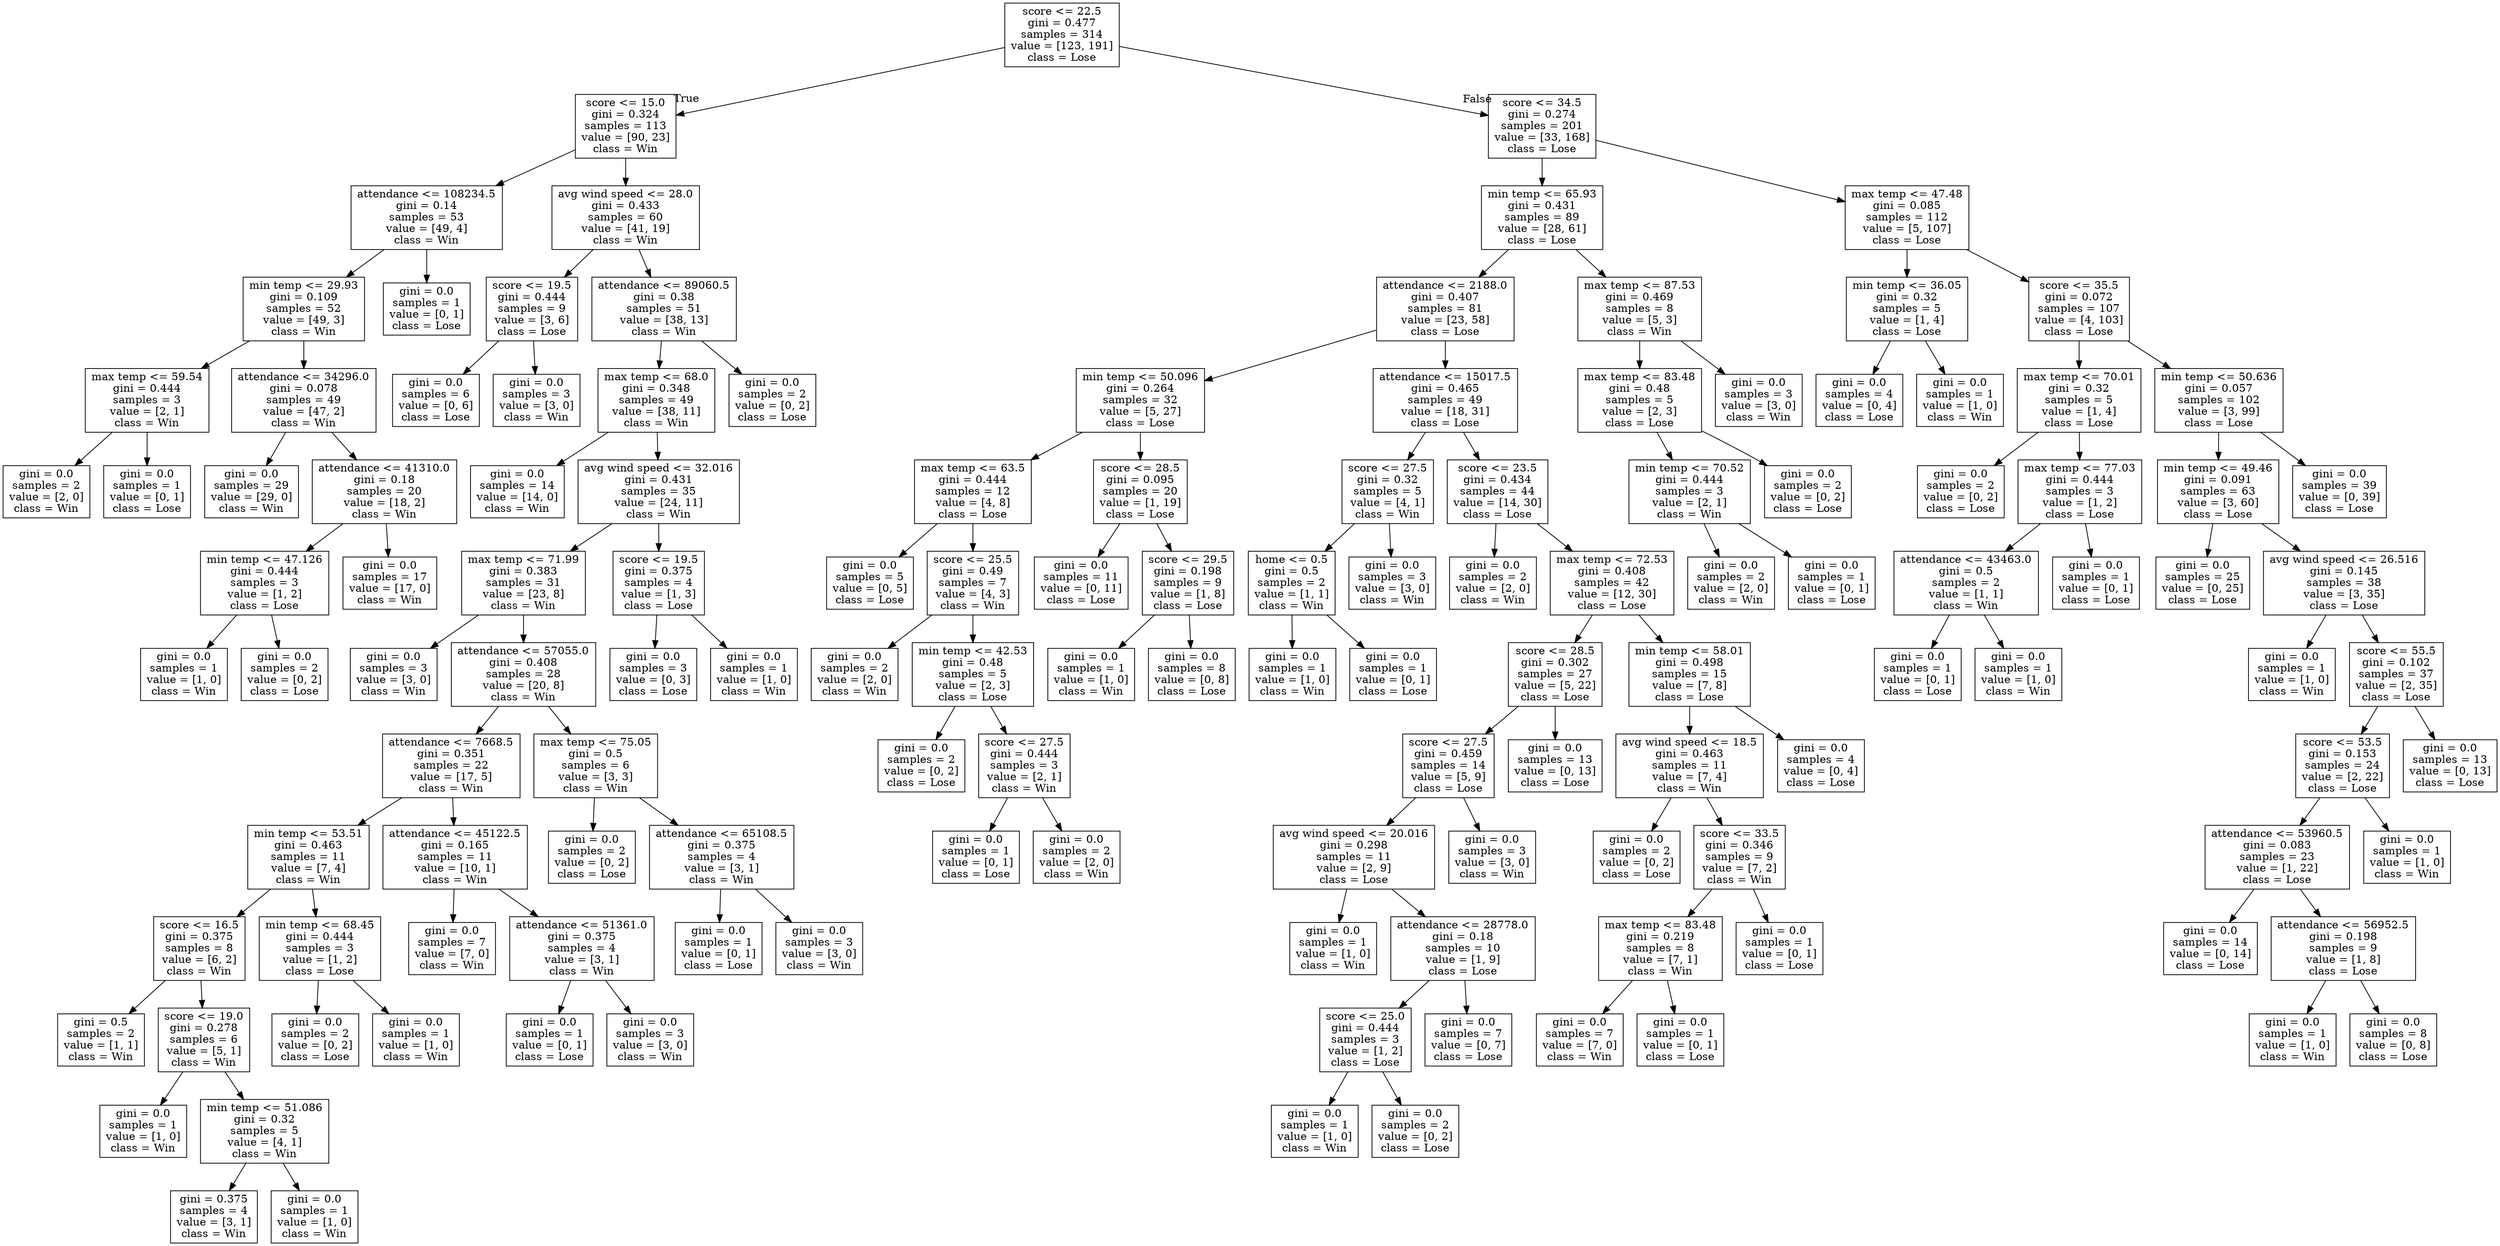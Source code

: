 digraph Tree {
node [shape=box] ;
0 [label="score <= 22.5\ngini = 0.477\nsamples = 314\nvalue = [123, 191]\nclass = Lose"] ;
1 [label="score <= 15.0\ngini = 0.324\nsamples = 113\nvalue = [90, 23]\nclass = Win"] ;
0 -> 1 [labeldistance=2.5, labelangle=45, headlabel="True"] ;
2 [label="attendance <= 108234.5\ngini = 0.14\nsamples = 53\nvalue = [49, 4]\nclass = Win"] ;
1 -> 2 ;
3 [label="min temp <= 29.93\ngini = 0.109\nsamples = 52\nvalue = [49, 3]\nclass = Win"] ;
2 -> 3 ;
4 [label="max temp <= 59.54\ngini = 0.444\nsamples = 3\nvalue = [2, 1]\nclass = Win"] ;
3 -> 4 ;
5 [label="gini = 0.0\nsamples = 2\nvalue = [2, 0]\nclass = Win"] ;
4 -> 5 ;
6 [label="gini = 0.0\nsamples = 1\nvalue = [0, 1]\nclass = Lose"] ;
4 -> 6 ;
7 [label="attendance <= 34296.0\ngini = 0.078\nsamples = 49\nvalue = [47, 2]\nclass = Win"] ;
3 -> 7 ;
8 [label="gini = 0.0\nsamples = 29\nvalue = [29, 0]\nclass = Win"] ;
7 -> 8 ;
9 [label="attendance <= 41310.0\ngini = 0.18\nsamples = 20\nvalue = [18, 2]\nclass = Win"] ;
7 -> 9 ;
10 [label="min temp <= 47.126\ngini = 0.444\nsamples = 3\nvalue = [1, 2]\nclass = Lose"] ;
9 -> 10 ;
11 [label="gini = 0.0\nsamples = 1\nvalue = [1, 0]\nclass = Win"] ;
10 -> 11 ;
12 [label="gini = 0.0\nsamples = 2\nvalue = [0, 2]\nclass = Lose"] ;
10 -> 12 ;
13 [label="gini = 0.0\nsamples = 17\nvalue = [17, 0]\nclass = Win"] ;
9 -> 13 ;
14 [label="gini = 0.0\nsamples = 1\nvalue = [0, 1]\nclass = Lose"] ;
2 -> 14 ;
15 [label="avg wind speed <= 28.0\ngini = 0.433\nsamples = 60\nvalue = [41, 19]\nclass = Win"] ;
1 -> 15 ;
16 [label="score <= 19.5\ngini = 0.444\nsamples = 9\nvalue = [3, 6]\nclass = Lose"] ;
15 -> 16 ;
17 [label="gini = 0.0\nsamples = 6\nvalue = [0, 6]\nclass = Lose"] ;
16 -> 17 ;
18 [label="gini = 0.0\nsamples = 3\nvalue = [3, 0]\nclass = Win"] ;
16 -> 18 ;
19 [label="attendance <= 89060.5\ngini = 0.38\nsamples = 51\nvalue = [38, 13]\nclass = Win"] ;
15 -> 19 ;
20 [label="max temp <= 68.0\ngini = 0.348\nsamples = 49\nvalue = [38, 11]\nclass = Win"] ;
19 -> 20 ;
21 [label="gini = 0.0\nsamples = 14\nvalue = [14, 0]\nclass = Win"] ;
20 -> 21 ;
22 [label="avg wind speed <= 32.016\ngini = 0.431\nsamples = 35\nvalue = [24, 11]\nclass = Win"] ;
20 -> 22 ;
23 [label="max temp <= 71.99\ngini = 0.383\nsamples = 31\nvalue = [23, 8]\nclass = Win"] ;
22 -> 23 ;
24 [label="gini = 0.0\nsamples = 3\nvalue = [3, 0]\nclass = Win"] ;
23 -> 24 ;
25 [label="attendance <= 57055.0\ngini = 0.408\nsamples = 28\nvalue = [20, 8]\nclass = Win"] ;
23 -> 25 ;
26 [label="attendance <= 7668.5\ngini = 0.351\nsamples = 22\nvalue = [17, 5]\nclass = Win"] ;
25 -> 26 ;
27 [label="min temp <= 53.51\ngini = 0.463\nsamples = 11\nvalue = [7, 4]\nclass = Win"] ;
26 -> 27 ;
28 [label="score <= 16.5\ngini = 0.375\nsamples = 8\nvalue = [6, 2]\nclass = Win"] ;
27 -> 28 ;
29 [label="gini = 0.5\nsamples = 2\nvalue = [1, 1]\nclass = Win"] ;
28 -> 29 ;
30 [label="score <= 19.0\ngini = 0.278\nsamples = 6\nvalue = [5, 1]\nclass = Win"] ;
28 -> 30 ;
31 [label="gini = 0.0\nsamples = 1\nvalue = [1, 0]\nclass = Win"] ;
30 -> 31 ;
32 [label="min temp <= 51.086\ngini = 0.32\nsamples = 5\nvalue = [4, 1]\nclass = Win"] ;
30 -> 32 ;
33 [label="gini = 0.375\nsamples = 4\nvalue = [3, 1]\nclass = Win"] ;
32 -> 33 ;
34 [label="gini = 0.0\nsamples = 1\nvalue = [1, 0]\nclass = Win"] ;
32 -> 34 ;
35 [label="min temp <= 68.45\ngini = 0.444\nsamples = 3\nvalue = [1, 2]\nclass = Lose"] ;
27 -> 35 ;
36 [label="gini = 0.0\nsamples = 2\nvalue = [0, 2]\nclass = Lose"] ;
35 -> 36 ;
37 [label="gini = 0.0\nsamples = 1\nvalue = [1, 0]\nclass = Win"] ;
35 -> 37 ;
38 [label="attendance <= 45122.5\ngini = 0.165\nsamples = 11\nvalue = [10, 1]\nclass = Win"] ;
26 -> 38 ;
39 [label="gini = 0.0\nsamples = 7\nvalue = [7, 0]\nclass = Win"] ;
38 -> 39 ;
40 [label="attendance <= 51361.0\ngini = 0.375\nsamples = 4\nvalue = [3, 1]\nclass = Win"] ;
38 -> 40 ;
41 [label="gini = 0.0\nsamples = 1\nvalue = [0, 1]\nclass = Lose"] ;
40 -> 41 ;
42 [label="gini = 0.0\nsamples = 3\nvalue = [3, 0]\nclass = Win"] ;
40 -> 42 ;
43 [label="max temp <= 75.05\ngini = 0.5\nsamples = 6\nvalue = [3, 3]\nclass = Win"] ;
25 -> 43 ;
44 [label="gini = 0.0\nsamples = 2\nvalue = [0, 2]\nclass = Lose"] ;
43 -> 44 ;
45 [label="attendance <= 65108.5\ngini = 0.375\nsamples = 4\nvalue = [3, 1]\nclass = Win"] ;
43 -> 45 ;
46 [label="gini = 0.0\nsamples = 1\nvalue = [0, 1]\nclass = Lose"] ;
45 -> 46 ;
47 [label="gini = 0.0\nsamples = 3\nvalue = [3, 0]\nclass = Win"] ;
45 -> 47 ;
48 [label="score <= 19.5\ngini = 0.375\nsamples = 4\nvalue = [1, 3]\nclass = Lose"] ;
22 -> 48 ;
49 [label="gini = 0.0\nsamples = 3\nvalue = [0, 3]\nclass = Lose"] ;
48 -> 49 ;
50 [label="gini = 0.0\nsamples = 1\nvalue = [1, 0]\nclass = Win"] ;
48 -> 50 ;
51 [label="gini = 0.0\nsamples = 2\nvalue = [0, 2]\nclass = Lose"] ;
19 -> 51 ;
52 [label="score <= 34.5\ngini = 0.274\nsamples = 201\nvalue = [33, 168]\nclass = Lose"] ;
0 -> 52 [labeldistance=2.5, labelangle=-45, headlabel="False"] ;
53 [label="min temp <= 65.93\ngini = 0.431\nsamples = 89\nvalue = [28, 61]\nclass = Lose"] ;
52 -> 53 ;
54 [label="attendance <= 2188.0\ngini = 0.407\nsamples = 81\nvalue = [23, 58]\nclass = Lose"] ;
53 -> 54 ;
55 [label="min temp <= 50.096\ngini = 0.264\nsamples = 32\nvalue = [5, 27]\nclass = Lose"] ;
54 -> 55 ;
56 [label="max temp <= 63.5\ngini = 0.444\nsamples = 12\nvalue = [4, 8]\nclass = Lose"] ;
55 -> 56 ;
57 [label="gini = 0.0\nsamples = 5\nvalue = [0, 5]\nclass = Lose"] ;
56 -> 57 ;
58 [label="score <= 25.5\ngini = 0.49\nsamples = 7\nvalue = [4, 3]\nclass = Win"] ;
56 -> 58 ;
59 [label="gini = 0.0\nsamples = 2\nvalue = [2, 0]\nclass = Win"] ;
58 -> 59 ;
60 [label="min temp <= 42.53\ngini = 0.48\nsamples = 5\nvalue = [2, 3]\nclass = Lose"] ;
58 -> 60 ;
61 [label="gini = 0.0\nsamples = 2\nvalue = [0, 2]\nclass = Lose"] ;
60 -> 61 ;
62 [label="score <= 27.5\ngini = 0.444\nsamples = 3\nvalue = [2, 1]\nclass = Win"] ;
60 -> 62 ;
63 [label="gini = 0.0\nsamples = 1\nvalue = [0, 1]\nclass = Lose"] ;
62 -> 63 ;
64 [label="gini = 0.0\nsamples = 2\nvalue = [2, 0]\nclass = Win"] ;
62 -> 64 ;
65 [label="score <= 28.5\ngini = 0.095\nsamples = 20\nvalue = [1, 19]\nclass = Lose"] ;
55 -> 65 ;
66 [label="gini = 0.0\nsamples = 11\nvalue = [0, 11]\nclass = Lose"] ;
65 -> 66 ;
67 [label="score <= 29.5\ngini = 0.198\nsamples = 9\nvalue = [1, 8]\nclass = Lose"] ;
65 -> 67 ;
68 [label="gini = 0.0\nsamples = 1\nvalue = [1, 0]\nclass = Win"] ;
67 -> 68 ;
69 [label="gini = 0.0\nsamples = 8\nvalue = [0, 8]\nclass = Lose"] ;
67 -> 69 ;
70 [label="attendance <= 15017.5\ngini = 0.465\nsamples = 49\nvalue = [18, 31]\nclass = Lose"] ;
54 -> 70 ;
71 [label="score <= 27.5\ngini = 0.32\nsamples = 5\nvalue = [4, 1]\nclass = Win"] ;
70 -> 71 ;
72 [label="home <= 0.5\ngini = 0.5\nsamples = 2\nvalue = [1, 1]\nclass = Win"] ;
71 -> 72 ;
73 [label="gini = 0.0\nsamples = 1\nvalue = [1, 0]\nclass = Win"] ;
72 -> 73 ;
74 [label="gini = 0.0\nsamples = 1\nvalue = [0, 1]\nclass = Lose"] ;
72 -> 74 ;
75 [label="gini = 0.0\nsamples = 3\nvalue = [3, 0]\nclass = Win"] ;
71 -> 75 ;
76 [label="score <= 23.5\ngini = 0.434\nsamples = 44\nvalue = [14, 30]\nclass = Lose"] ;
70 -> 76 ;
77 [label="gini = 0.0\nsamples = 2\nvalue = [2, 0]\nclass = Win"] ;
76 -> 77 ;
78 [label="max temp <= 72.53\ngini = 0.408\nsamples = 42\nvalue = [12, 30]\nclass = Lose"] ;
76 -> 78 ;
79 [label="score <= 28.5\ngini = 0.302\nsamples = 27\nvalue = [5, 22]\nclass = Lose"] ;
78 -> 79 ;
80 [label="score <= 27.5\ngini = 0.459\nsamples = 14\nvalue = [5, 9]\nclass = Lose"] ;
79 -> 80 ;
81 [label="avg wind speed <= 20.016\ngini = 0.298\nsamples = 11\nvalue = [2, 9]\nclass = Lose"] ;
80 -> 81 ;
82 [label="gini = 0.0\nsamples = 1\nvalue = [1, 0]\nclass = Win"] ;
81 -> 82 ;
83 [label="attendance <= 28778.0\ngini = 0.18\nsamples = 10\nvalue = [1, 9]\nclass = Lose"] ;
81 -> 83 ;
84 [label="score <= 25.0\ngini = 0.444\nsamples = 3\nvalue = [1, 2]\nclass = Lose"] ;
83 -> 84 ;
85 [label="gini = 0.0\nsamples = 1\nvalue = [1, 0]\nclass = Win"] ;
84 -> 85 ;
86 [label="gini = 0.0\nsamples = 2\nvalue = [0, 2]\nclass = Lose"] ;
84 -> 86 ;
87 [label="gini = 0.0\nsamples = 7\nvalue = [0, 7]\nclass = Lose"] ;
83 -> 87 ;
88 [label="gini = 0.0\nsamples = 3\nvalue = [3, 0]\nclass = Win"] ;
80 -> 88 ;
89 [label="gini = 0.0\nsamples = 13\nvalue = [0, 13]\nclass = Lose"] ;
79 -> 89 ;
90 [label="min temp <= 58.01\ngini = 0.498\nsamples = 15\nvalue = [7, 8]\nclass = Lose"] ;
78 -> 90 ;
91 [label="avg wind speed <= 18.5\ngini = 0.463\nsamples = 11\nvalue = [7, 4]\nclass = Win"] ;
90 -> 91 ;
92 [label="gini = 0.0\nsamples = 2\nvalue = [0, 2]\nclass = Lose"] ;
91 -> 92 ;
93 [label="score <= 33.5\ngini = 0.346\nsamples = 9\nvalue = [7, 2]\nclass = Win"] ;
91 -> 93 ;
94 [label="max temp <= 83.48\ngini = 0.219\nsamples = 8\nvalue = [7, 1]\nclass = Win"] ;
93 -> 94 ;
95 [label="gini = 0.0\nsamples = 7\nvalue = [7, 0]\nclass = Win"] ;
94 -> 95 ;
96 [label="gini = 0.0\nsamples = 1\nvalue = [0, 1]\nclass = Lose"] ;
94 -> 96 ;
97 [label="gini = 0.0\nsamples = 1\nvalue = [0, 1]\nclass = Lose"] ;
93 -> 97 ;
98 [label="gini = 0.0\nsamples = 4\nvalue = [0, 4]\nclass = Lose"] ;
90 -> 98 ;
99 [label="max temp <= 87.53\ngini = 0.469\nsamples = 8\nvalue = [5, 3]\nclass = Win"] ;
53 -> 99 ;
100 [label="max temp <= 83.48\ngini = 0.48\nsamples = 5\nvalue = [2, 3]\nclass = Lose"] ;
99 -> 100 ;
101 [label="min temp <= 70.52\ngini = 0.444\nsamples = 3\nvalue = [2, 1]\nclass = Win"] ;
100 -> 101 ;
102 [label="gini = 0.0\nsamples = 2\nvalue = [2, 0]\nclass = Win"] ;
101 -> 102 ;
103 [label="gini = 0.0\nsamples = 1\nvalue = [0, 1]\nclass = Lose"] ;
101 -> 103 ;
104 [label="gini = 0.0\nsamples = 2\nvalue = [0, 2]\nclass = Lose"] ;
100 -> 104 ;
105 [label="gini = 0.0\nsamples = 3\nvalue = [3, 0]\nclass = Win"] ;
99 -> 105 ;
106 [label="max temp <= 47.48\ngini = 0.085\nsamples = 112\nvalue = [5, 107]\nclass = Lose"] ;
52 -> 106 ;
107 [label="min temp <= 36.05\ngini = 0.32\nsamples = 5\nvalue = [1, 4]\nclass = Lose"] ;
106 -> 107 ;
108 [label="gini = 0.0\nsamples = 4\nvalue = [0, 4]\nclass = Lose"] ;
107 -> 108 ;
109 [label="gini = 0.0\nsamples = 1\nvalue = [1, 0]\nclass = Win"] ;
107 -> 109 ;
110 [label="score <= 35.5\ngini = 0.072\nsamples = 107\nvalue = [4, 103]\nclass = Lose"] ;
106 -> 110 ;
111 [label="max temp <= 70.01\ngini = 0.32\nsamples = 5\nvalue = [1, 4]\nclass = Lose"] ;
110 -> 111 ;
112 [label="gini = 0.0\nsamples = 2\nvalue = [0, 2]\nclass = Lose"] ;
111 -> 112 ;
113 [label="max temp <= 77.03\ngini = 0.444\nsamples = 3\nvalue = [1, 2]\nclass = Lose"] ;
111 -> 113 ;
114 [label="attendance <= 43463.0\ngini = 0.5\nsamples = 2\nvalue = [1, 1]\nclass = Win"] ;
113 -> 114 ;
115 [label="gini = 0.0\nsamples = 1\nvalue = [0, 1]\nclass = Lose"] ;
114 -> 115 ;
116 [label="gini = 0.0\nsamples = 1\nvalue = [1, 0]\nclass = Win"] ;
114 -> 116 ;
117 [label="gini = 0.0\nsamples = 1\nvalue = [0, 1]\nclass = Lose"] ;
113 -> 117 ;
118 [label="min temp <= 50.636\ngini = 0.057\nsamples = 102\nvalue = [3, 99]\nclass = Lose"] ;
110 -> 118 ;
119 [label="min temp <= 49.46\ngini = 0.091\nsamples = 63\nvalue = [3, 60]\nclass = Lose"] ;
118 -> 119 ;
120 [label="gini = 0.0\nsamples = 25\nvalue = [0, 25]\nclass = Lose"] ;
119 -> 120 ;
121 [label="avg wind speed <= 26.516\ngini = 0.145\nsamples = 38\nvalue = [3, 35]\nclass = Lose"] ;
119 -> 121 ;
122 [label="gini = 0.0\nsamples = 1\nvalue = [1, 0]\nclass = Win"] ;
121 -> 122 ;
123 [label="score <= 55.5\ngini = 0.102\nsamples = 37\nvalue = [2, 35]\nclass = Lose"] ;
121 -> 123 ;
124 [label="score <= 53.5\ngini = 0.153\nsamples = 24\nvalue = [2, 22]\nclass = Lose"] ;
123 -> 124 ;
125 [label="attendance <= 53960.5\ngini = 0.083\nsamples = 23\nvalue = [1, 22]\nclass = Lose"] ;
124 -> 125 ;
126 [label="gini = 0.0\nsamples = 14\nvalue = [0, 14]\nclass = Lose"] ;
125 -> 126 ;
127 [label="attendance <= 56952.5\ngini = 0.198\nsamples = 9\nvalue = [1, 8]\nclass = Lose"] ;
125 -> 127 ;
128 [label="gini = 0.0\nsamples = 1\nvalue = [1, 0]\nclass = Win"] ;
127 -> 128 ;
129 [label="gini = 0.0\nsamples = 8\nvalue = [0, 8]\nclass = Lose"] ;
127 -> 129 ;
130 [label="gini = 0.0\nsamples = 1\nvalue = [1, 0]\nclass = Win"] ;
124 -> 130 ;
131 [label="gini = 0.0\nsamples = 13\nvalue = [0, 13]\nclass = Lose"] ;
123 -> 131 ;
132 [label="gini = 0.0\nsamples = 39\nvalue = [0, 39]\nclass = Lose"] ;
118 -> 132 ;
}